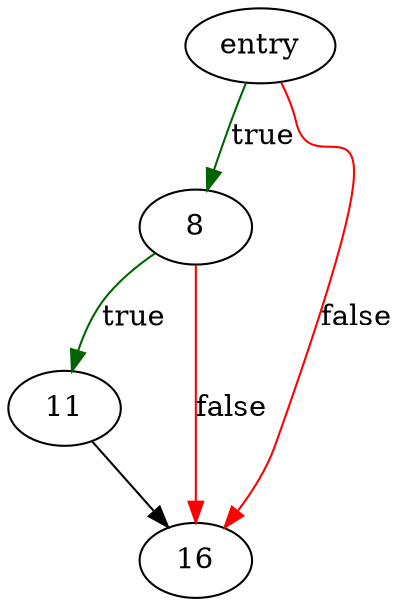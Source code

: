 digraph "xfprintf" {
	// Node definitions.
	2 [label=entry];
	8;
	11;
	16;

	// Edge definitions.
	2 -> 8 [
		color=darkgreen
		label=true
	];
	2 -> 16 [
		color=red
		label=false
	];
	8 -> 11 [
		color=darkgreen
		label=true
	];
	8 -> 16 [
		color=red
		label=false
	];
	11 -> 16;
}